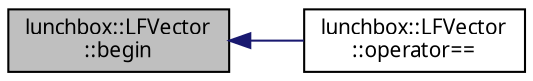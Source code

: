 digraph "lunchbox::LFVector::begin"
{
  edge [fontname="Sans",fontsize="10",labelfontname="Sans",labelfontsize="10"];
  node [fontname="Sans",fontsize="10",shape=record];
  rankdir="LR";
  Node1 [label="lunchbox::LFVector\l::begin",height=0.2,width=0.4,color="black", fillcolor="grey75", style="filled" fontcolor="black"];
  Node1 -> Node2 [dir="back",color="midnightblue",fontsize="10",style="solid",fontname="Sans"];
  Node2 [label="lunchbox::LFVector\l::operator==",height=0.2,width=0.4,color="black", fillcolor="white", style="filled",URL="$classlunchbox_1_1_l_f_vector.html#a33c1e064a92280134d68146da1c16519"];
}
